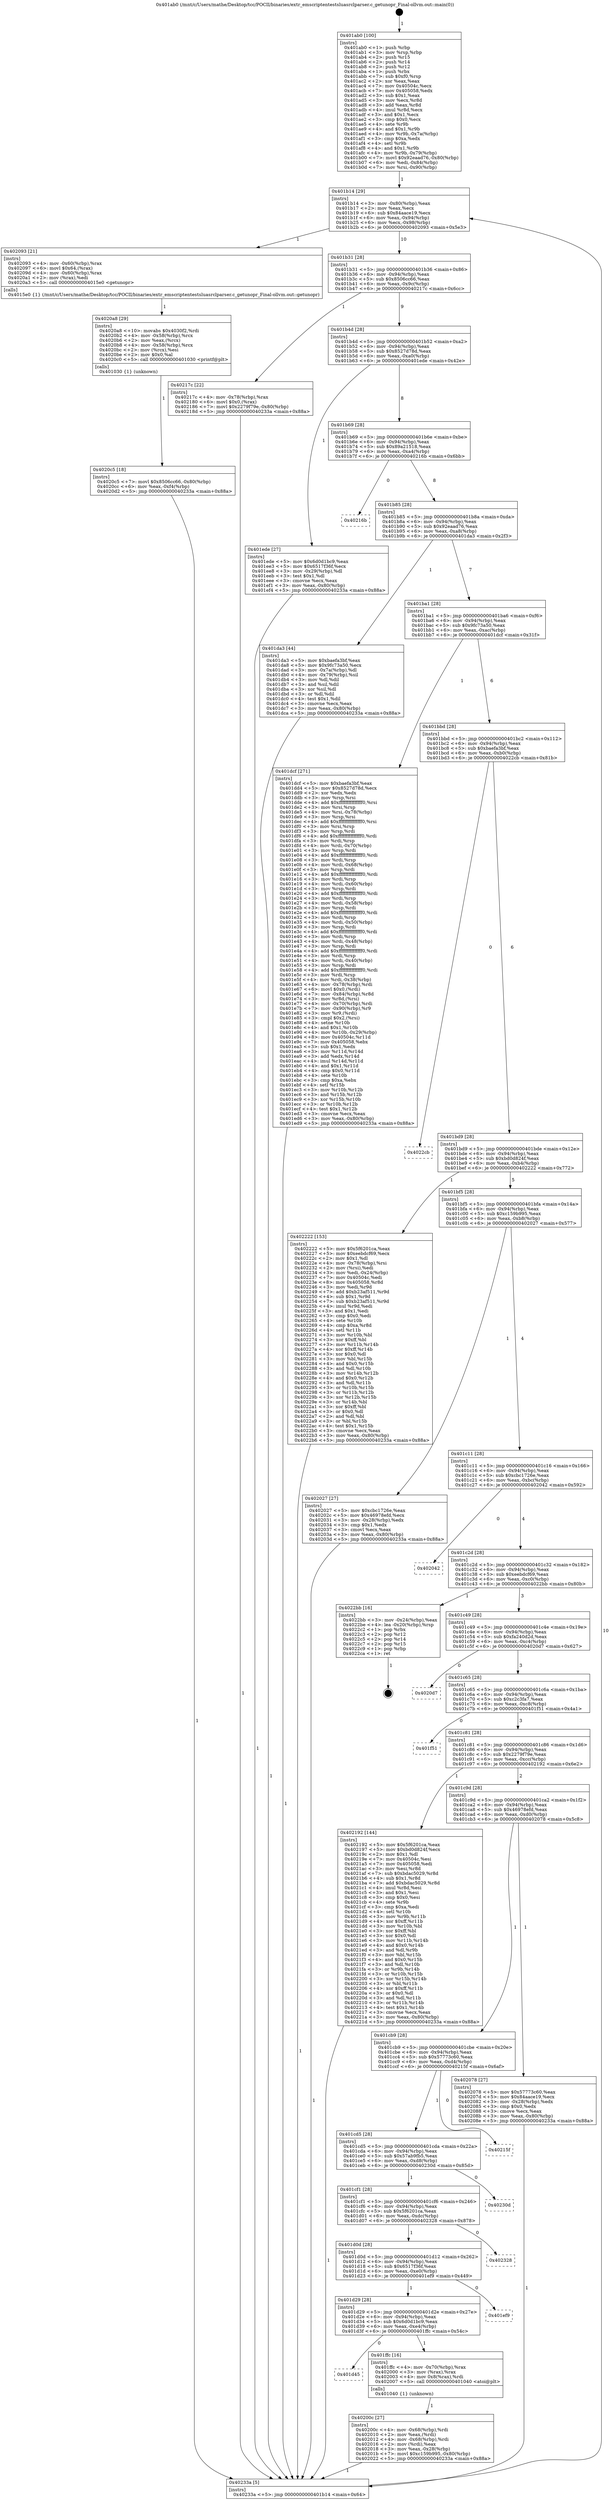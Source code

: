 digraph "0x401ab0" {
  label = "0x401ab0 (/mnt/c/Users/mathe/Desktop/tcc/POCII/binaries/extr_emscriptentestsluasrclparser.c_getunopr_Final-ollvm.out::main(0))"
  labelloc = "t"
  node[shape=record]

  Entry [label="",width=0.3,height=0.3,shape=circle,fillcolor=black,style=filled]
  "0x401b14" [label="{
     0x401b14 [29]\l
     | [instrs]\l
     &nbsp;&nbsp;0x401b14 \<+3\>: mov -0x80(%rbp),%eax\l
     &nbsp;&nbsp;0x401b17 \<+2\>: mov %eax,%ecx\l
     &nbsp;&nbsp;0x401b19 \<+6\>: sub $0x84aace19,%ecx\l
     &nbsp;&nbsp;0x401b1f \<+6\>: mov %eax,-0x94(%rbp)\l
     &nbsp;&nbsp;0x401b25 \<+6\>: mov %ecx,-0x98(%rbp)\l
     &nbsp;&nbsp;0x401b2b \<+6\>: je 0000000000402093 \<main+0x5e3\>\l
  }"]
  "0x402093" [label="{
     0x402093 [21]\l
     | [instrs]\l
     &nbsp;&nbsp;0x402093 \<+4\>: mov -0x60(%rbp),%rax\l
     &nbsp;&nbsp;0x402097 \<+6\>: movl $0x64,(%rax)\l
     &nbsp;&nbsp;0x40209d \<+4\>: mov -0x60(%rbp),%rax\l
     &nbsp;&nbsp;0x4020a1 \<+2\>: mov (%rax),%edi\l
     &nbsp;&nbsp;0x4020a3 \<+5\>: call 00000000004015e0 \<getunopr\>\l
     | [calls]\l
     &nbsp;&nbsp;0x4015e0 \{1\} (/mnt/c/Users/mathe/Desktop/tcc/POCII/binaries/extr_emscriptentestsluasrclparser.c_getunopr_Final-ollvm.out::getunopr)\l
  }"]
  "0x401b31" [label="{
     0x401b31 [28]\l
     | [instrs]\l
     &nbsp;&nbsp;0x401b31 \<+5\>: jmp 0000000000401b36 \<main+0x86\>\l
     &nbsp;&nbsp;0x401b36 \<+6\>: mov -0x94(%rbp),%eax\l
     &nbsp;&nbsp;0x401b3c \<+5\>: sub $0x8506cc66,%eax\l
     &nbsp;&nbsp;0x401b41 \<+6\>: mov %eax,-0x9c(%rbp)\l
     &nbsp;&nbsp;0x401b47 \<+6\>: je 000000000040217c \<main+0x6cc\>\l
  }"]
  Exit [label="",width=0.3,height=0.3,shape=circle,fillcolor=black,style=filled,peripheries=2]
  "0x40217c" [label="{
     0x40217c [22]\l
     | [instrs]\l
     &nbsp;&nbsp;0x40217c \<+4\>: mov -0x78(%rbp),%rax\l
     &nbsp;&nbsp;0x402180 \<+6\>: movl $0x0,(%rax)\l
     &nbsp;&nbsp;0x402186 \<+7\>: movl $0x2279f79e,-0x80(%rbp)\l
     &nbsp;&nbsp;0x40218d \<+5\>: jmp 000000000040233a \<main+0x88a\>\l
  }"]
  "0x401b4d" [label="{
     0x401b4d [28]\l
     | [instrs]\l
     &nbsp;&nbsp;0x401b4d \<+5\>: jmp 0000000000401b52 \<main+0xa2\>\l
     &nbsp;&nbsp;0x401b52 \<+6\>: mov -0x94(%rbp),%eax\l
     &nbsp;&nbsp;0x401b58 \<+5\>: sub $0x8527d78d,%eax\l
     &nbsp;&nbsp;0x401b5d \<+6\>: mov %eax,-0xa0(%rbp)\l
     &nbsp;&nbsp;0x401b63 \<+6\>: je 0000000000401ede \<main+0x42e\>\l
  }"]
  "0x4020c5" [label="{
     0x4020c5 [18]\l
     | [instrs]\l
     &nbsp;&nbsp;0x4020c5 \<+7\>: movl $0x8506cc66,-0x80(%rbp)\l
     &nbsp;&nbsp;0x4020cc \<+6\>: mov %eax,-0xf4(%rbp)\l
     &nbsp;&nbsp;0x4020d2 \<+5\>: jmp 000000000040233a \<main+0x88a\>\l
  }"]
  "0x401ede" [label="{
     0x401ede [27]\l
     | [instrs]\l
     &nbsp;&nbsp;0x401ede \<+5\>: mov $0x6d0d1bc9,%eax\l
     &nbsp;&nbsp;0x401ee3 \<+5\>: mov $0x6517f36f,%ecx\l
     &nbsp;&nbsp;0x401ee8 \<+3\>: mov -0x29(%rbp),%dl\l
     &nbsp;&nbsp;0x401eeb \<+3\>: test $0x1,%dl\l
     &nbsp;&nbsp;0x401eee \<+3\>: cmovne %ecx,%eax\l
     &nbsp;&nbsp;0x401ef1 \<+3\>: mov %eax,-0x80(%rbp)\l
     &nbsp;&nbsp;0x401ef4 \<+5\>: jmp 000000000040233a \<main+0x88a\>\l
  }"]
  "0x401b69" [label="{
     0x401b69 [28]\l
     | [instrs]\l
     &nbsp;&nbsp;0x401b69 \<+5\>: jmp 0000000000401b6e \<main+0xbe\>\l
     &nbsp;&nbsp;0x401b6e \<+6\>: mov -0x94(%rbp),%eax\l
     &nbsp;&nbsp;0x401b74 \<+5\>: sub $0x89a21518,%eax\l
     &nbsp;&nbsp;0x401b79 \<+6\>: mov %eax,-0xa4(%rbp)\l
     &nbsp;&nbsp;0x401b7f \<+6\>: je 000000000040216b \<main+0x6bb\>\l
  }"]
  "0x4020a8" [label="{
     0x4020a8 [29]\l
     | [instrs]\l
     &nbsp;&nbsp;0x4020a8 \<+10\>: movabs $0x4030f2,%rdi\l
     &nbsp;&nbsp;0x4020b2 \<+4\>: mov -0x58(%rbp),%rcx\l
     &nbsp;&nbsp;0x4020b6 \<+2\>: mov %eax,(%rcx)\l
     &nbsp;&nbsp;0x4020b8 \<+4\>: mov -0x58(%rbp),%rcx\l
     &nbsp;&nbsp;0x4020bc \<+2\>: mov (%rcx),%esi\l
     &nbsp;&nbsp;0x4020be \<+2\>: mov $0x0,%al\l
     &nbsp;&nbsp;0x4020c0 \<+5\>: call 0000000000401030 \<printf@plt\>\l
     | [calls]\l
     &nbsp;&nbsp;0x401030 \{1\} (unknown)\l
  }"]
  "0x40216b" [label="{
     0x40216b\l
  }", style=dashed]
  "0x401b85" [label="{
     0x401b85 [28]\l
     | [instrs]\l
     &nbsp;&nbsp;0x401b85 \<+5\>: jmp 0000000000401b8a \<main+0xda\>\l
     &nbsp;&nbsp;0x401b8a \<+6\>: mov -0x94(%rbp),%eax\l
     &nbsp;&nbsp;0x401b90 \<+5\>: sub $0x92eaad76,%eax\l
     &nbsp;&nbsp;0x401b95 \<+6\>: mov %eax,-0xa8(%rbp)\l
     &nbsp;&nbsp;0x401b9b \<+6\>: je 0000000000401da3 \<main+0x2f3\>\l
  }"]
  "0x40200c" [label="{
     0x40200c [27]\l
     | [instrs]\l
     &nbsp;&nbsp;0x40200c \<+4\>: mov -0x68(%rbp),%rdi\l
     &nbsp;&nbsp;0x402010 \<+2\>: mov %eax,(%rdi)\l
     &nbsp;&nbsp;0x402012 \<+4\>: mov -0x68(%rbp),%rdi\l
     &nbsp;&nbsp;0x402016 \<+2\>: mov (%rdi),%eax\l
     &nbsp;&nbsp;0x402018 \<+3\>: mov %eax,-0x28(%rbp)\l
     &nbsp;&nbsp;0x40201b \<+7\>: movl $0xc159b995,-0x80(%rbp)\l
     &nbsp;&nbsp;0x402022 \<+5\>: jmp 000000000040233a \<main+0x88a\>\l
  }"]
  "0x401da3" [label="{
     0x401da3 [44]\l
     | [instrs]\l
     &nbsp;&nbsp;0x401da3 \<+5\>: mov $0xbaefa3bf,%eax\l
     &nbsp;&nbsp;0x401da8 \<+5\>: mov $0x9fc73a50,%ecx\l
     &nbsp;&nbsp;0x401dad \<+3\>: mov -0x7a(%rbp),%dl\l
     &nbsp;&nbsp;0x401db0 \<+4\>: mov -0x79(%rbp),%sil\l
     &nbsp;&nbsp;0x401db4 \<+3\>: mov %dl,%dil\l
     &nbsp;&nbsp;0x401db7 \<+3\>: and %sil,%dil\l
     &nbsp;&nbsp;0x401dba \<+3\>: xor %sil,%dl\l
     &nbsp;&nbsp;0x401dbd \<+3\>: or %dl,%dil\l
     &nbsp;&nbsp;0x401dc0 \<+4\>: test $0x1,%dil\l
     &nbsp;&nbsp;0x401dc4 \<+3\>: cmovne %ecx,%eax\l
     &nbsp;&nbsp;0x401dc7 \<+3\>: mov %eax,-0x80(%rbp)\l
     &nbsp;&nbsp;0x401dca \<+5\>: jmp 000000000040233a \<main+0x88a\>\l
  }"]
  "0x401ba1" [label="{
     0x401ba1 [28]\l
     | [instrs]\l
     &nbsp;&nbsp;0x401ba1 \<+5\>: jmp 0000000000401ba6 \<main+0xf6\>\l
     &nbsp;&nbsp;0x401ba6 \<+6\>: mov -0x94(%rbp),%eax\l
     &nbsp;&nbsp;0x401bac \<+5\>: sub $0x9fc73a50,%eax\l
     &nbsp;&nbsp;0x401bb1 \<+6\>: mov %eax,-0xac(%rbp)\l
     &nbsp;&nbsp;0x401bb7 \<+6\>: je 0000000000401dcf \<main+0x31f\>\l
  }"]
  "0x40233a" [label="{
     0x40233a [5]\l
     | [instrs]\l
     &nbsp;&nbsp;0x40233a \<+5\>: jmp 0000000000401b14 \<main+0x64\>\l
  }"]
  "0x401ab0" [label="{
     0x401ab0 [100]\l
     | [instrs]\l
     &nbsp;&nbsp;0x401ab0 \<+1\>: push %rbp\l
     &nbsp;&nbsp;0x401ab1 \<+3\>: mov %rsp,%rbp\l
     &nbsp;&nbsp;0x401ab4 \<+2\>: push %r15\l
     &nbsp;&nbsp;0x401ab6 \<+2\>: push %r14\l
     &nbsp;&nbsp;0x401ab8 \<+2\>: push %r12\l
     &nbsp;&nbsp;0x401aba \<+1\>: push %rbx\l
     &nbsp;&nbsp;0x401abb \<+7\>: sub $0xf0,%rsp\l
     &nbsp;&nbsp;0x401ac2 \<+2\>: xor %eax,%eax\l
     &nbsp;&nbsp;0x401ac4 \<+7\>: mov 0x40504c,%ecx\l
     &nbsp;&nbsp;0x401acb \<+7\>: mov 0x405058,%edx\l
     &nbsp;&nbsp;0x401ad2 \<+3\>: sub $0x1,%eax\l
     &nbsp;&nbsp;0x401ad5 \<+3\>: mov %ecx,%r8d\l
     &nbsp;&nbsp;0x401ad8 \<+3\>: add %eax,%r8d\l
     &nbsp;&nbsp;0x401adb \<+4\>: imul %r8d,%ecx\l
     &nbsp;&nbsp;0x401adf \<+3\>: and $0x1,%ecx\l
     &nbsp;&nbsp;0x401ae2 \<+3\>: cmp $0x0,%ecx\l
     &nbsp;&nbsp;0x401ae5 \<+4\>: sete %r9b\l
     &nbsp;&nbsp;0x401ae9 \<+4\>: and $0x1,%r9b\l
     &nbsp;&nbsp;0x401aed \<+4\>: mov %r9b,-0x7a(%rbp)\l
     &nbsp;&nbsp;0x401af1 \<+3\>: cmp $0xa,%edx\l
     &nbsp;&nbsp;0x401af4 \<+4\>: setl %r9b\l
     &nbsp;&nbsp;0x401af8 \<+4\>: and $0x1,%r9b\l
     &nbsp;&nbsp;0x401afc \<+4\>: mov %r9b,-0x79(%rbp)\l
     &nbsp;&nbsp;0x401b00 \<+7\>: movl $0x92eaad76,-0x80(%rbp)\l
     &nbsp;&nbsp;0x401b07 \<+6\>: mov %edi,-0x84(%rbp)\l
     &nbsp;&nbsp;0x401b0d \<+7\>: mov %rsi,-0x90(%rbp)\l
  }"]
  "0x401d45" [label="{
     0x401d45\l
  }", style=dashed]
  "0x401dcf" [label="{
     0x401dcf [271]\l
     | [instrs]\l
     &nbsp;&nbsp;0x401dcf \<+5\>: mov $0xbaefa3bf,%eax\l
     &nbsp;&nbsp;0x401dd4 \<+5\>: mov $0x8527d78d,%ecx\l
     &nbsp;&nbsp;0x401dd9 \<+2\>: xor %edx,%edx\l
     &nbsp;&nbsp;0x401ddb \<+3\>: mov %rsp,%rsi\l
     &nbsp;&nbsp;0x401dde \<+4\>: add $0xfffffffffffffff0,%rsi\l
     &nbsp;&nbsp;0x401de2 \<+3\>: mov %rsi,%rsp\l
     &nbsp;&nbsp;0x401de5 \<+4\>: mov %rsi,-0x78(%rbp)\l
     &nbsp;&nbsp;0x401de9 \<+3\>: mov %rsp,%rsi\l
     &nbsp;&nbsp;0x401dec \<+4\>: add $0xfffffffffffffff0,%rsi\l
     &nbsp;&nbsp;0x401df0 \<+3\>: mov %rsi,%rsp\l
     &nbsp;&nbsp;0x401df3 \<+3\>: mov %rsp,%rdi\l
     &nbsp;&nbsp;0x401df6 \<+4\>: add $0xfffffffffffffff0,%rdi\l
     &nbsp;&nbsp;0x401dfa \<+3\>: mov %rdi,%rsp\l
     &nbsp;&nbsp;0x401dfd \<+4\>: mov %rdi,-0x70(%rbp)\l
     &nbsp;&nbsp;0x401e01 \<+3\>: mov %rsp,%rdi\l
     &nbsp;&nbsp;0x401e04 \<+4\>: add $0xfffffffffffffff0,%rdi\l
     &nbsp;&nbsp;0x401e08 \<+3\>: mov %rdi,%rsp\l
     &nbsp;&nbsp;0x401e0b \<+4\>: mov %rdi,-0x68(%rbp)\l
     &nbsp;&nbsp;0x401e0f \<+3\>: mov %rsp,%rdi\l
     &nbsp;&nbsp;0x401e12 \<+4\>: add $0xfffffffffffffff0,%rdi\l
     &nbsp;&nbsp;0x401e16 \<+3\>: mov %rdi,%rsp\l
     &nbsp;&nbsp;0x401e19 \<+4\>: mov %rdi,-0x60(%rbp)\l
     &nbsp;&nbsp;0x401e1d \<+3\>: mov %rsp,%rdi\l
     &nbsp;&nbsp;0x401e20 \<+4\>: add $0xfffffffffffffff0,%rdi\l
     &nbsp;&nbsp;0x401e24 \<+3\>: mov %rdi,%rsp\l
     &nbsp;&nbsp;0x401e27 \<+4\>: mov %rdi,-0x58(%rbp)\l
     &nbsp;&nbsp;0x401e2b \<+3\>: mov %rsp,%rdi\l
     &nbsp;&nbsp;0x401e2e \<+4\>: add $0xfffffffffffffff0,%rdi\l
     &nbsp;&nbsp;0x401e32 \<+3\>: mov %rdi,%rsp\l
     &nbsp;&nbsp;0x401e35 \<+4\>: mov %rdi,-0x50(%rbp)\l
     &nbsp;&nbsp;0x401e39 \<+3\>: mov %rsp,%rdi\l
     &nbsp;&nbsp;0x401e3c \<+4\>: add $0xfffffffffffffff0,%rdi\l
     &nbsp;&nbsp;0x401e40 \<+3\>: mov %rdi,%rsp\l
     &nbsp;&nbsp;0x401e43 \<+4\>: mov %rdi,-0x48(%rbp)\l
     &nbsp;&nbsp;0x401e47 \<+3\>: mov %rsp,%rdi\l
     &nbsp;&nbsp;0x401e4a \<+4\>: add $0xfffffffffffffff0,%rdi\l
     &nbsp;&nbsp;0x401e4e \<+3\>: mov %rdi,%rsp\l
     &nbsp;&nbsp;0x401e51 \<+4\>: mov %rdi,-0x40(%rbp)\l
     &nbsp;&nbsp;0x401e55 \<+3\>: mov %rsp,%rdi\l
     &nbsp;&nbsp;0x401e58 \<+4\>: add $0xfffffffffffffff0,%rdi\l
     &nbsp;&nbsp;0x401e5c \<+3\>: mov %rdi,%rsp\l
     &nbsp;&nbsp;0x401e5f \<+4\>: mov %rdi,-0x38(%rbp)\l
     &nbsp;&nbsp;0x401e63 \<+4\>: mov -0x78(%rbp),%rdi\l
     &nbsp;&nbsp;0x401e67 \<+6\>: movl $0x0,(%rdi)\l
     &nbsp;&nbsp;0x401e6d \<+7\>: mov -0x84(%rbp),%r8d\l
     &nbsp;&nbsp;0x401e74 \<+3\>: mov %r8d,(%rsi)\l
     &nbsp;&nbsp;0x401e77 \<+4\>: mov -0x70(%rbp),%rdi\l
     &nbsp;&nbsp;0x401e7b \<+7\>: mov -0x90(%rbp),%r9\l
     &nbsp;&nbsp;0x401e82 \<+3\>: mov %r9,(%rdi)\l
     &nbsp;&nbsp;0x401e85 \<+3\>: cmpl $0x2,(%rsi)\l
     &nbsp;&nbsp;0x401e88 \<+4\>: setne %r10b\l
     &nbsp;&nbsp;0x401e8c \<+4\>: and $0x1,%r10b\l
     &nbsp;&nbsp;0x401e90 \<+4\>: mov %r10b,-0x29(%rbp)\l
     &nbsp;&nbsp;0x401e94 \<+8\>: mov 0x40504c,%r11d\l
     &nbsp;&nbsp;0x401e9c \<+7\>: mov 0x405058,%ebx\l
     &nbsp;&nbsp;0x401ea3 \<+3\>: sub $0x1,%edx\l
     &nbsp;&nbsp;0x401ea6 \<+3\>: mov %r11d,%r14d\l
     &nbsp;&nbsp;0x401ea9 \<+3\>: add %edx,%r14d\l
     &nbsp;&nbsp;0x401eac \<+4\>: imul %r14d,%r11d\l
     &nbsp;&nbsp;0x401eb0 \<+4\>: and $0x1,%r11d\l
     &nbsp;&nbsp;0x401eb4 \<+4\>: cmp $0x0,%r11d\l
     &nbsp;&nbsp;0x401eb8 \<+4\>: sete %r10b\l
     &nbsp;&nbsp;0x401ebc \<+3\>: cmp $0xa,%ebx\l
     &nbsp;&nbsp;0x401ebf \<+4\>: setl %r15b\l
     &nbsp;&nbsp;0x401ec3 \<+3\>: mov %r10b,%r12b\l
     &nbsp;&nbsp;0x401ec6 \<+3\>: and %r15b,%r12b\l
     &nbsp;&nbsp;0x401ec9 \<+3\>: xor %r15b,%r10b\l
     &nbsp;&nbsp;0x401ecc \<+3\>: or %r10b,%r12b\l
     &nbsp;&nbsp;0x401ecf \<+4\>: test $0x1,%r12b\l
     &nbsp;&nbsp;0x401ed3 \<+3\>: cmovne %ecx,%eax\l
     &nbsp;&nbsp;0x401ed6 \<+3\>: mov %eax,-0x80(%rbp)\l
     &nbsp;&nbsp;0x401ed9 \<+5\>: jmp 000000000040233a \<main+0x88a\>\l
  }"]
  "0x401bbd" [label="{
     0x401bbd [28]\l
     | [instrs]\l
     &nbsp;&nbsp;0x401bbd \<+5\>: jmp 0000000000401bc2 \<main+0x112\>\l
     &nbsp;&nbsp;0x401bc2 \<+6\>: mov -0x94(%rbp),%eax\l
     &nbsp;&nbsp;0x401bc8 \<+5\>: sub $0xbaefa3bf,%eax\l
     &nbsp;&nbsp;0x401bcd \<+6\>: mov %eax,-0xb0(%rbp)\l
     &nbsp;&nbsp;0x401bd3 \<+6\>: je 00000000004022cb \<main+0x81b\>\l
  }"]
  "0x401ffc" [label="{
     0x401ffc [16]\l
     | [instrs]\l
     &nbsp;&nbsp;0x401ffc \<+4\>: mov -0x70(%rbp),%rax\l
     &nbsp;&nbsp;0x402000 \<+3\>: mov (%rax),%rax\l
     &nbsp;&nbsp;0x402003 \<+4\>: mov 0x8(%rax),%rdi\l
     &nbsp;&nbsp;0x402007 \<+5\>: call 0000000000401040 \<atoi@plt\>\l
     | [calls]\l
     &nbsp;&nbsp;0x401040 \{1\} (unknown)\l
  }"]
  "0x401d29" [label="{
     0x401d29 [28]\l
     | [instrs]\l
     &nbsp;&nbsp;0x401d29 \<+5\>: jmp 0000000000401d2e \<main+0x27e\>\l
     &nbsp;&nbsp;0x401d2e \<+6\>: mov -0x94(%rbp),%eax\l
     &nbsp;&nbsp;0x401d34 \<+5\>: sub $0x6d0d1bc9,%eax\l
     &nbsp;&nbsp;0x401d39 \<+6\>: mov %eax,-0xe4(%rbp)\l
     &nbsp;&nbsp;0x401d3f \<+6\>: je 0000000000401ffc \<main+0x54c\>\l
  }"]
  "0x4022cb" [label="{
     0x4022cb\l
  }", style=dashed]
  "0x401bd9" [label="{
     0x401bd9 [28]\l
     | [instrs]\l
     &nbsp;&nbsp;0x401bd9 \<+5\>: jmp 0000000000401bde \<main+0x12e\>\l
     &nbsp;&nbsp;0x401bde \<+6\>: mov -0x94(%rbp),%eax\l
     &nbsp;&nbsp;0x401be4 \<+5\>: sub $0xbd0d824f,%eax\l
     &nbsp;&nbsp;0x401be9 \<+6\>: mov %eax,-0xb4(%rbp)\l
     &nbsp;&nbsp;0x401bef \<+6\>: je 0000000000402222 \<main+0x772\>\l
  }"]
  "0x401ef9" [label="{
     0x401ef9\l
  }", style=dashed]
  "0x402222" [label="{
     0x402222 [153]\l
     | [instrs]\l
     &nbsp;&nbsp;0x402222 \<+5\>: mov $0x5f6201ca,%eax\l
     &nbsp;&nbsp;0x402227 \<+5\>: mov $0xeebdcf69,%ecx\l
     &nbsp;&nbsp;0x40222c \<+2\>: mov $0x1,%dl\l
     &nbsp;&nbsp;0x40222e \<+4\>: mov -0x78(%rbp),%rsi\l
     &nbsp;&nbsp;0x402232 \<+2\>: mov (%rsi),%edi\l
     &nbsp;&nbsp;0x402234 \<+3\>: mov %edi,-0x24(%rbp)\l
     &nbsp;&nbsp;0x402237 \<+7\>: mov 0x40504c,%edi\l
     &nbsp;&nbsp;0x40223e \<+8\>: mov 0x405058,%r8d\l
     &nbsp;&nbsp;0x402246 \<+3\>: mov %edi,%r9d\l
     &nbsp;&nbsp;0x402249 \<+7\>: add $0xb23af511,%r9d\l
     &nbsp;&nbsp;0x402250 \<+4\>: sub $0x1,%r9d\l
     &nbsp;&nbsp;0x402254 \<+7\>: sub $0xb23af511,%r9d\l
     &nbsp;&nbsp;0x40225b \<+4\>: imul %r9d,%edi\l
     &nbsp;&nbsp;0x40225f \<+3\>: and $0x1,%edi\l
     &nbsp;&nbsp;0x402262 \<+3\>: cmp $0x0,%edi\l
     &nbsp;&nbsp;0x402265 \<+4\>: sete %r10b\l
     &nbsp;&nbsp;0x402269 \<+4\>: cmp $0xa,%r8d\l
     &nbsp;&nbsp;0x40226d \<+4\>: setl %r11b\l
     &nbsp;&nbsp;0x402271 \<+3\>: mov %r10b,%bl\l
     &nbsp;&nbsp;0x402274 \<+3\>: xor $0xff,%bl\l
     &nbsp;&nbsp;0x402277 \<+3\>: mov %r11b,%r14b\l
     &nbsp;&nbsp;0x40227a \<+4\>: xor $0xff,%r14b\l
     &nbsp;&nbsp;0x40227e \<+3\>: xor $0x0,%dl\l
     &nbsp;&nbsp;0x402281 \<+3\>: mov %bl,%r15b\l
     &nbsp;&nbsp;0x402284 \<+4\>: and $0x0,%r15b\l
     &nbsp;&nbsp;0x402288 \<+3\>: and %dl,%r10b\l
     &nbsp;&nbsp;0x40228b \<+3\>: mov %r14b,%r12b\l
     &nbsp;&nbsp;0x40228e \<+4\>: and $0x0,%r12b\l
     &nbsp;&nbsp;0x402292 \<+3\>: and %dl,%r11b\l
     &nbsp;&nbsp;0x402295 \<+3\>: or %r10b,%r15b\l
     &nbsp;&nbsp;0x402298 \<+3\>: or %r11b,%r12b\l
     &nbsp;&nbsp;0x40229b \<+3\>: xor %r12b,%r15b\l
     &nbsp;&nbsp;0x40229e \<+3\>: or %r14b,%bl\l
     &nbsp;&nbsp;0x4022a1 \<+3\>: xor $0xff,%bl\l
     &nbsp;&nbsp;0x4022a4 \<+3\>: or $0x0,%dl\l
     &nbsp;&nbsp;0x4022a7 \<+2\>: and %dl,%bl\l
     &nbsp;&nbsp;0x4022a9 \<+3\>: or %bl,%r15b\l
     &nbsp;&nbsp;0x4022ac \<+4\>: test $0x1,%r15b\l
     &nbsp;&nbsp;0x4022b0 \<+3\>: cmovne %ecx,%eax\l
     &nbsp;&nbsp;0x4022b3 \<+3\>: mov %eax,-0x80(%rbp)\l
     &nbsp;&nbsp;0x4022b6 \<+5\>: jmp 000000000040233a \<main+0x88a\>\l
  }"]
  "0x401bf5" [label="{
     0x401bf5 [28]\l
     | [instrs]\l
     &nbsp;&nbsp;0x401bf5 \<+5\>: jmp 0000000000401bfa \<main+0x14a\>\l
     &nbsp;&nbsp;0x401bfa \<+6\>: mov -0x94(%rbp),%eax\l
     &nbsp;&nbsp;0x401c00 \<+5\>: sub $0xc159b995,%eax\l
     &nbsp;&nbsp;0x401c05 \<+6\>: mov %eax,-0xb8(%rbp)\l
     &nbsp;&nbsp;0x401c0b \<+6\>: je 0000000000402027 \<main+0x577\>\l
  }"]
  "0x401d0d" [label="{
     0x401d0d [28]\l
     | [instrs]\l
     &nbsp;&nbsp;0x401d0d \<+5\>: jmp 0000000000401d12 \<main+0x262\>\l
     &nbsp;&nbsp;0x401d12 \<+6\>: mov -0x94(%rbp),%eax\l
     &nbsp;&nbsp;0x401d18 \<+5\>: sub $0x6517f36f,%eax\l
     &nbsp;&nbsp;0x401d1d \<+6\>: mov %eax,-0xe0(%rbp)\l
     &nbsp;&nbsp;0x401d23 \<+6\>: je 0000000000401ef9 \<main+0x449\>\l
  }"]
  "0x402027" [label="{
     0x402027 [27]\l
     | [instrs]\l
     &nbsp;&nbsp;0x402027 \<+5\>: mov $0xcbc1726e,%eax\l
     &nbsp;&nbsp;0x40202c \<+5\>: mov $0x46978efd,%ecx\l
     &nbsp;&nbsp;0x402031 \<+3\>: mov -0x28(%rbp),%edx\l
     &nbsp;&nbsp;0x402034 \<+3\>: cmp $0x1,%edx\l
     &nbsp;&nbsp;0x402037 \<+3\>: cmovl %ecx,%eax\l
     &nbsp;&nbsp;0x40203a \<+3\>: mov %eax,-0x80(%rbp)\l
     &nbsp;&nbsp;0x40203d \<+5\>: jmp 000000000040233a \<main+0x88a\>\l
  }"]
  "0x401c11" [label="{
     0x401c11 [28]\l
     | [instrs]\l
     &nbsp;&nbsp;0x401c11 \<+5\>: jmp 0000000000401c16 \<main+0x166\>\l
     &nbsp;&nbsp;0x401c16 \<+6\>: mov -0x94(%rbp),%eax\l
     &nbsp;&nbsp;0x401c1c \<+5\>: sub $0xcbc1726e,%eax\l
     &nbsp;&nbsp;0x401c21 \<+6\>: mov %eax,-0xbc(%rbp)\l
     &nbsp;&nbsp;0x401c27 \<+6\>: je 0000000000402042 \<main+0x592\>\l
  }"]
  "0x402328" [label="{
     0x402328\l
  }", style=dashed]
  "0x402042" [label="{
     0x402042\l
  }", style=dashed]
  "0x401c2d" [label="{
     0x401c2d [28]\l
     | [instrs]\l
     &nbsp;&nbsp;0x401c2d \<+5\>: jmp 0000000000401c32 \<main+0x182\>\l
     &nbsp;&nbsp;0x401c32 \<+6\>: mov -0x94(%rbp),%eax\l
     &nbsp;&nbsp;0x401c38 \<+5\>: sub $0xeebdcf69,%eax\l
     &nbsp;&nbsp;0x401c3d \<+6\>: mov %eax,-0xc0(%rbp)\l
     &nbsp;&nbsp;0x401c43 \<+6\>: je 00000000004022bb \<main+0x80b\>\l
  }"]
  "0x401cf1" [label="{
     0x401cf1 [28]\l
     | [instrs]\l
     &nbsp;&nbsp;0x401cf1 \<+5\>: jmp 0000000000401cf6 \<main+0x246\>\l
     &nbsp;&nbsp;0x401cf6 \<+6\>: mov -0x94(%rbp),%eax\l
     &nbsp;&nbsp;0x401cfc \<+5\>: sub $0x5f6201ca,%eax\l
     &nbsp;&nbsp;0x401d01 \<+6\>: mov %eax,-0xdc(%rbp)\l
     &nbsp;&nbsp;0x401d07 \<+6\>: je 0000000000402328 \<main+0x878\>\l
  }"]
  "0x4022bb" [label="{
     0x4022bb [16]\l
     | [instrs]\l
     &nbsp;&nbsp;0x4022bb \<+3\>: mov -0x24(%rbp),%eax\l
     &nbsp;&nbsp;0x4022be \<+4\>: lea -0x20(%rbp),%rsp\l
     &nbsp;&nbsp;0x4022c2 \<+1\>: pop %rbx\l
     &nbsp;&nbsp;0x4022c3 \<+2\>: pop %r12\l
     &nbsp;&nbsp;0x4022c5 \<+2\>: pop %r14\l
     &nbsp;&nbsp;0x4022c7 \<+2\>: pop %r15\l
     &nbsp;&nbsp;0x4022c9 \<+1\>: pop %rbp\l
     &nbsp;&nbsp;0x4022ca \<+1\>: ret\l
  }"]
  "0x401c49" [label="{
     0x401c49 [28]\l
     | [instrs]\l
     &nbsp;&nbsp;0x401c49 \<+5\>: jmp 0000000000401c4e \<main+0x19e\>\l
     &nbsp;&nbsp;0x401c4e \<+6\>: mov -0x94(%rbp),%eax\l
     &nbsp;&nbsp;0x401c54 \<+5\>: sub $0xfa240d2d,%eax\l
     &nbsp;&nbsp;0x401c59 \<+6\>: mov %eax,-0xc4(%rbp)\l
     &nbsp;&nbsp;0x401c5f \<+6\>: je 00000000004020d7 \<main+0x627\>\l
  }"]
  "0x40230d" [label="{
     0x40230d\l
  }", style=dashed]
  "0x4020d7" [label="{
     0x4020d7\l
  }", style=dashed]
  "0x401c65" [label="{
     0x401c65 [28]\l
     | [instrs]\l
     &nbsp;&nbsp;0x401c65 \<+5\>: jmp 0000000000401c6a \<main+0x1ba\>\l
     &nbsp;&nbsp;0x401c6a \<+6\>: mov -0x94(%rbp),%eax\l
     &nbsp;&nbsp;0x401c70 \<+5\>: sub $0xc2c3fa7,%eax\l
     &nbsp;&nbsp;0x401c75 \<+6\>: mov %eax,-0xc8(%rbp)\l
     &nbsp;&nbsp;0x401c7b \<+6\>: je 0000000000401f51 \<main+0x4a1\>\l
  }"]
  "0x401cd5" [label="{
     0x401cd5 [28]\l
     | [instrs]\l
     &nbsp;&nbsp;0x401cd5 \<+5\>: jmp 0000000000401cda \<main+0x22a\>\l
     &nbsp;&nbsp;0x401cda \<+6\>: mov -0x94(%rbp),%eax\l
     &nbsp;&nbsp;0x401ce0 \<+5\>: sub $0x57ab9fb5,%eax\l
     &nbsp;&nbsp;0x401ce5 \<+6\>: mov %eax,-0xd8(%rbp)\l
     &nbsp;&nbsp;0x401ceb \<+6\>: je 000000000040230d \<main+0x85d\>\l
  }"]
  "0x401f51" [label="{
     0x401f51\l
  }", style=dashed]
  "0x401c81" [label="{
     0x401c81 [28]\l
     | [instrs]\l
     &nbsp;&nbsp;0x401c81 \<+5\>: jmp 0000000000401c86 \<main+0x1d6\>\l
     &nbsp;&nbsp;0x401c86 \<+6\>: mov -0x94(%rbp),%eax\l
     &nbsp;&nbsp;0x401c8c \<+5\>: sub $0x2279f79e,%eax\l
     &nbsp;&nbsp;0x401c91 \<+6\>: mov %eax,-0xcc(%rbp)\l
     &nbsp;&nbsp;0x401c97 \<+6\>: je 0000000000402192 \<main+0x6e2\>\l
  }"]
  "0x40215f" [label="{
     0x40215f\l
  }", style=dashed]
  "0x402192" [label="{
     0x402192 [144]\l
     | [instrs]\l
     &nbsp;&nbsp;0x402192 \<+5\>: mov $0x5f6201ca,%eax\l
     &nbsp;&nbsp;0x402197 \<+5\>: mov $0xbd0d824f,%ecx\l
     &nbsp;&nbsp;0x40219c \<+2\>: mov $0x1,%dl\l
     &nbsp;&nbsp;0x40219e \<+7\>: mov 0x40504c,%esi\l
     &nbsp;&nbsp;0x4021a5 \<+7\>: mov 0x405058,%edi\l
     &nbsp;&nbsp;0x4021ac \<+3\>: mov %esi,%r8d\l
     &nbsp;&nbsp;0x4021af \<+7\>: sub $0xbdac5029,%r8d\l
     &nbsp;&nbsp;0x4021b6 \<+4\>: sub $0x1,%r8d\l
     &nbsp;&nbsp;0x4021ba \<+7\>: add $0xbdac5029,%r8d\l
     &nbsp;&nbsp;0x4021c1 \<+4\>: imul %r8d,%esi\l
     &nbsp;&nbsp;0x4021c5 \<+3\>: and $0x1,%esi\l
     &nbsp;&nbsp;0x4021c8 \<+3\>: cmp $0x0,%esi\l
     &nbsp;&nbsp;0x4021cb \<+4\>: sete %r9b\l
     &nbsp;&nbsp;0x4021cf \<+3\>: cmp $0xa,%edi\l
     &nbsp;&nbsp;0x4021d2 \<+4\>: setl %r10b\l
     &nbsp;&nbsp;0x4021d6 \<+3\>: mov %r9b,%r11b\l
     &nbsp;&nbsp;0x4021d9 \<+4\>: xor $0xff,%r11b\l
     &nbsp;&nbsp;0x4021dd \<+3\>: mov %r10b,%bl\l
     &nbsp;&nbsp;0x4021e0 \<+3\>: xor $0xff,%bl\l
     &nbsp;&nbsp;0x4021e3 \<+3\>: xor $0x0,%dl\l
     &nbsp;&nbsp;0x4021e6 \<+3\>: mov %r11b,%r14b\l
     &nbsp;&nbsp;0x4021e9 \<+4\>: and $0x0,%r14b\l
     &nbsp;&nbsp;0x4021ed \<+3\>: and %dl,%r9b\l
     &nbsp;&nbsp;0x4021f0 \<+3\>: mov %bl,%r15b\l
     &nbsp;&nbsp;0x4021f3 \<+4\>: and $0x0,%r15b\l
     &nbsp;&nbsp;0x4021f7 \<+3\>: and %dl,%r10b\l
     &nbsp;&nbsp;0x4021fa \<+3\>: or %r9b,%r14b\l
     &nbsp;&nbsp;0x4021fd \<+3\>: or %r10b,%r15b\l
     &nbsp;&nbsp;0x402200 \<+3\>: xor %r15b,%r14b\l
     &nbsp;&nbsp;0x402203 \<+3\>: or %bl,%r11b\l
     &nbsp;&nbsp;0x402206 \<+4\>: xor $0xff,%r11b\l
     &nbsp;&nbsp;0x40220a \<+3\>: or $0x0,%dl\l
     &nbsp;&nbsp;0x40220d \<+3\>: and %dl,%r11b\l
     &nbsp;&nbsp;0x402210 \<+3\>: or %r11b,%r14b\l
     &nbsp;&nbsp;0x402213 \<+4\>: test $0x1,%r14b\l
     &nbsp;&nbsp;0x402217 \<+3\>: cmovne %ecx,%eax\l
     &nbsp;&nbsp;0x40221a \<+3\>: mov %eax,-0x80(%rbp)\l
     &nbsp;&nbsp;0x40221d \<+5\>: jmp 000000000040233a \<main+0x88a\>\l
  }"]
  "0x401c9d" [label="{
     0x401c9d [28]\l
     | [instrs]\l
     &nbsp;&nbsp;0x401c9d \<+5\>: jmp 0000000000401ca2 \<main+0x1f2\>\l
     &nbsp;&nbsp;0x401ca2 \<+6\>: mov -0x94(%rbp),%eax\l
     &nbsp;&nbsp;0x401ca8 \<+5\>: sub $0x46978efd,%eax\l
     &nbsp;&nbsp;0x401cad \<+6\>: mov %eax,-0xd0(%rbp)\l
     &nbsp;&nbsp;0x401cb3 \<+6\>: je 0000000000402078 \<main+0x5c8\>\l
  }"]
  "0x401cb9" [label="{
     0x401cb9 [28]\l
     | [instrs]\l
     &nbsp;&nbsp;0x401cb9 \<+5\>: jmp 0000000000401cbe \<main+0x20e\>\l
     &nbsp;&nbsp;0x401cbe \<+6\>: mov -0x94(%rbp),%eax\l
     &nbsp;&nbsp;0x401cc4 \<+5\>: sub $0x57773c60,%eax\l
     &nbsp;&nbsp;0x401cc9 \<+6\>: mov %eax,-0xd4(%rbp)\l
     &nbsp;&nbsp;0x401ccf \<+6\>: je 000000000040215f \<main+0x6af\>\l
  }"]
  "0x402078" [label="{
     0x402078 [27]\l
     | [instrs]\l
     &nbsp;&nbsp;0x402078 \<+5\>: mov $0x57773c60,%eax\l
     &nbsp;&nbsp;0x40207d \<+5\>: mov $0x84aace19,%ecx\l
     &nbsp;&nbsp;0x402082 \<+3\>: mov -0x28(%rbp),%edx\l
     &nbsp;&nbsp;0x402085 \<+3\>: cmp $0x0,%edx\l
     &nbsp;&nbsp;0x402088 \<+3\>: cmove %ecx,%eax\l
     &nbsp;&nbsp;0x40208b \<+3\>: mov %eax,-0x80(%rbp)\l
     &nbsp;&nbsp;0x40208e \<+5\>: jmp 000000000040233a \<main+0x88a\>\l
  }"]
  Entry -> "0x401ab0" [label=" 1"]
  "0x401b14" -> "0x402093" [label=" 1"]
  "0x401b14" -> "0x401b31" [label=" 10"]
  "0x4022bb" -> Exit [label=" 1"]
  "0x401b31" -> "0x40217c" [label=" 1"]
  "0x401b31" -> "0x401b4d" [label=" 9"]
  "0x402222" -> "0x40233a" [label=" 1"]
  "0x401b4d" -> "0x401ede" [label=" 1"]
  "0x401b4d" -> "0x401b69" [label=" 8"]
  "0x402192" -> "0x40233a" [label=" 1"]
  "0x401b69" -> "0x40216b" [label=" 0"]
  "0x401b69" -> "0x401b85" [label=" 8"]
  "0x40217c" -> "0x40233a" [label=" 1"]
  "0x401b85" -> "0x401da3" [label=" 1"]
  "0x401b85" -> "0x401ba1" [label=" 7"]
  "0x401da3" -> "0x40233a" [label=" 1"]
  "0x401ab0" -> "0x401b14" [label=" 1"]
  "0x40233a" -> "0x401b14" [label=" 10"]
  "0x4020c5" -> "0x40233a" [label=" 1"]
  "0x401ba1" -> "0x401dcf" [label=" 1"]
  "0x401ba1" -> "0x401bbd" [label=" 6"]
  "0x4020a8" -> "0x4020c5" [label=" 1"]
  "0x401dcf" -> "0x40233a" [label=" 1"]
  "0x401ede" -> "0x40233a" [label=" 1"]
  "0x402093" -> "0x4020a8" [label=" 1"]
  "0x401bbd" -> "0x4022cb" [label=" 0"]
  "0x401bbd" -> "0x401bd9" [label=" 6"]
  "0x402027" -> "0x40233a" [label=" 1"]
  "0x401bd9" -> "0x402222" [label=" 1"]
  "0x401bd9" -> "0x401bf5" [label=" 5"]
  "0x40200c" -> "0x40233a" [label=" 1"]
  "0x401bf5" -> "0x402027" [label=" 1"]
  "0x401bf5" -> "0x401c11" [label=" 4"]
  "0x401d29" -> "0x401d45" [label=" 0"]
  "0x401c11" -> "0x402042" [label=" 0"]
  "0x401c11" -> "0x401c2d" [label=" 4"]
  "0x401d29" -> "0x401ffc" [label=" 1"]
  "0x401c2d" -> "0x4022bb" [label=" 1"]
  "0x401c2d" -> "0x401c49" [label=" 3"]
  "0x401d0d" -> "0x401d29" [label=" 1"]
  "0x401c49" -> "0x4020d7" [label=" 0"]
  "0x401c49" -> "0x401c65" [label=" 3"]
  "0x401d0d" -> "0x401ef9" [label=" 0"]
  "0x401c65" -> "0x401f51" [label=" 0"]
  "0x401c65" -> "0x401c81" [label=" 3"]
  "0x401cf1" -> "0x401d0d" [label=" 1"]
  "0x401c81" -> "0x402192" [label=" 1"]
  "0x401c81" -> "0x401c9d" [label=" 2"]
  "0x401cf1" -> "0x402328" [label=" 0"]
  "0x401c9d" -> "0x402078" [label=" 1"]
  "0x401c9d" -> "0x401cb9" [label=" 1"]
  "0x402078" -> "0x40233a" [label=" 1"]
  "0x401cb9" -> "0x40215f" [label=" 0"]
  "0x401cb9" -> "0x401cd5" [label=" 1"]
  "0x401ffc" -> "0x40200c" [label=" 1"]
  "0x401cd5" -> "0x40230d" [label=" 0"]
  "0x401cd5" -> "0x401cf1" [label=" 1"]
}
